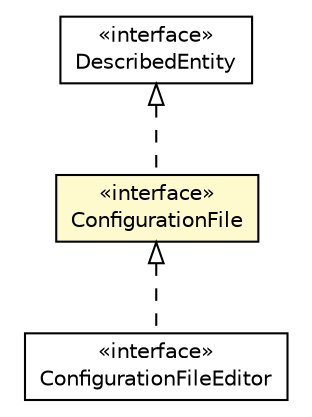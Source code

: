 #!/usr/local/bin/dot
#
# Class diagram 
# Generated by UMLGraph version R5_6-24-gf6e263 (http://www.umlgraph.org/)
#

digraph G {
	edge [fontname="Helvetica",fontsize=10,labelfontname="Helvetica",labelfontsize=10];
	node [fontname="Helvetica",fontsize=10,shape=plaintext];
	nodesep=0.25;
	ranksep=0.5;
	// org.universAAL.middleware.interfaces.configuration.configurationDefinitionTypes.DescribedEntity
	c170225 [label=<<table title="org.universAAL.middleware.interfaces.configuration.configurationDefinitionTypes.DescribedEntity" border="0" cellborder="1" cellspacing="0" cellpadding="2" port="p" href="./DescribedEntity.html">
		<tr><td><table border="0" cellspacing="0" cellpadding="1">
<tr><td align="center" balign="center"> &#171;interface&#187; </td></tr>
<tr><td align="center" balign="center"> DescribedEntity </td></tr>
		</table></td></tr>
		</table>>, URL="./DescribedEntity.html", fontname="Helvetica", fontcolor="black", fontsize=10.0];
	// org.universAAL.middleware.interfaces.configuration.configurationDefinitionTypes.ConfigurationFile
	c170227 [label=<<table title="org.universAAL.middleware.interfaces.configuration.configurationDefinitionTypes.ConfigurationFile" border="0" cellborder="1" cellspacing="0" cellpadding="2" port="p" bgcolor="lemonChiffon" href="./ConfigurationFile.html">
		<tr><td><table border="0" cellspacing="0" cellpadding="1">
<tr><td align="center" balign="center"> &#171;interface&#187; </td></tr>
<tr><td align="center" balign="center"> ConfigurationFile </td></tr>
		</table></td></tr>
		</table>>, URL="./ConfigurationFile.html", fontname="Helvetica", fontcolor="black", fontsize=10.0];
	// org.universAAL.middleware.interfaces.configuration.configurationEditionTypes.ConfigurationFileEditor
	c170230 [label=<<table title="org.universAAL.middleware.interfaces.configuration.configurationEditionTypes.ConfigurationFileEditor" border="0" cellborder="1" cellspacing="0" cellpadding="2" port="p" href="../configurationEditionTypes/ConfigurationFileEditor.html">
		<tr><td><table border="0" cellspacing="0" cellpadding="1">
<tr><td align="center" balign="center"> &#171;interface&#187; </td></tr>
<tr><td align="center" balign="center"> ConfigurationFileEditor </td></tr>
		</table></td></tr>
		</table>>, URL="../configurationEditionTypes/ConfigurationFileEditor.html", fontname="Helvetica", fontcolor="black", fontsize=10.0];
	//org.universAAL.middleware.interfaces.configuration.configurationDefinitionTypes.ConfigurationFile implements org.universAAL.middleware.interfaces.configuration.configurationDefinitionTypes.DescribedEntity
	c170225:p -> c170227:p [dir=back,arrowtail=empty,style=dashed];
	//org.universAAL.middleware.interfaces.configuration.configurationEditionTypes.ConfigurationFileEditor implements org.universAAL.middleware.interfaces.configuration.configurationDefinitionTypes.ConfigurationFile
	c170227:p -> c170230:p [dir=back,arrowtail=empty,style=dashed];
}

